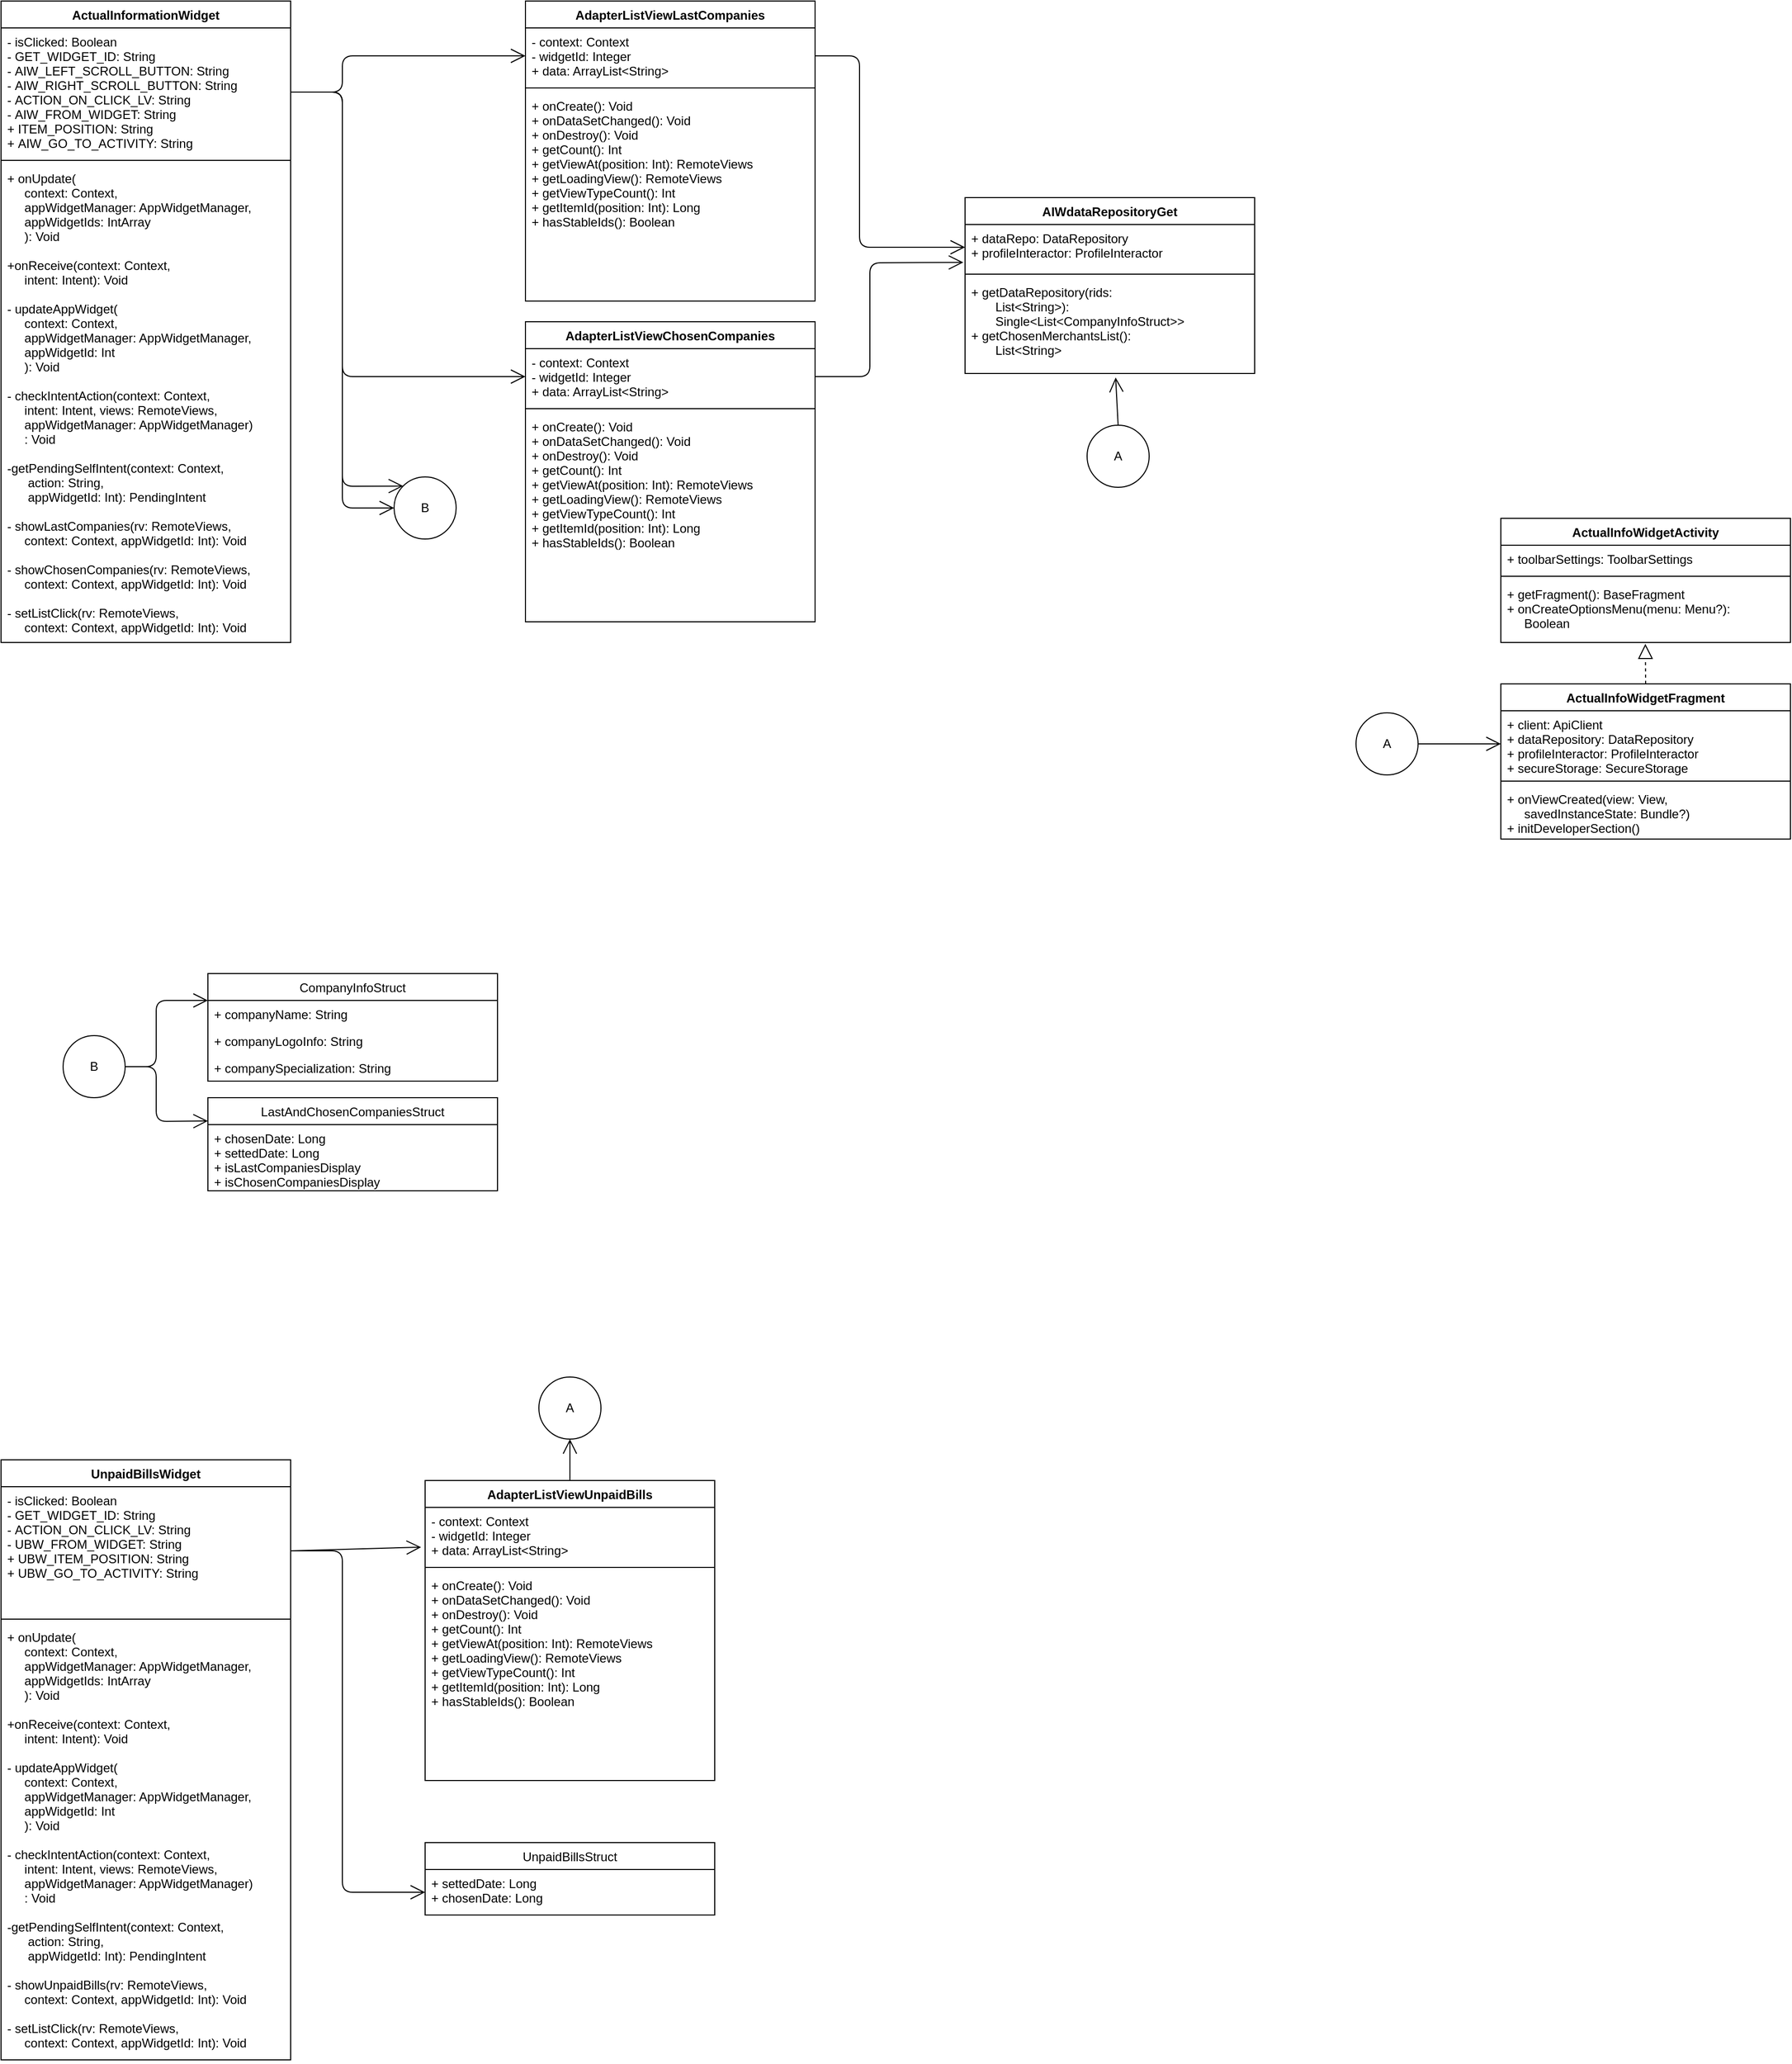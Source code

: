 <mxfile version="14.6.1" type="github">
  <diagram id="anAy9yI8WTqOqoTKuphk" name="Page-1">
    <mxGraphModel dx="1416" dy="682" grid="1" gridSize="10" guides="1" tooltips="1" connect="1" arrows="1" fold="1" page="1" pageScale="1" pageWidth="827" pageHeight="1169" math="0" shadow="0">
      <root>
        <mxCell id="0" />
        <mxCell id="1" parent="0" />
        <mxCell id="Z3jmQzQCZ1PrEpi4vK5F-1" value="AIWdataRepositoryGet" style="swimlane;fontStyle=1;align=center;verticalAlign=top;childLayout=stackLayout;horizontal=1;startSize=26;horizontalStack=0;resizeParent=1;resizeParentMax=0;resizeLast=0;collapsible=1;marginBottom=0;" parent="1" vertex="1">
          <mxGeometry x="972" y="230" width="280" height="170" as="geometry" />
        </mxCell>
        <mxCell id="Z3jmQzQCZ1PrEpi4vK5F-2" value="+ dataRepo: DataRepository&#xa;+ profileInteractor: ProfileInteractor" style="text;strokeColor=none;fillColor=none;align=left;verticalAlign=top;spacingLeft=4;spacingRight=4;overflow=hidden;rotatable=0;points=[[0,0.5],[1,0.5]];portConstraint=eastwest;" parent="Z3jmQzQCZ1PrEpi4vK5F-1" vertex="1">
          <mxGeometry y="26" width="280" height="44" as="geometry" />
        </mxCell>
        <mxCell id="Z3jmQzQCZ1PrEpi4vK5F-3" value="" style="line;strokeWidth=1;fillColor=none;align=left;verticalAlign=middle;spacingTop=-1;spacingLeft=3;spacingRight=3;rotatable=0;labelPosition=right;points=[];portConstraint=eastwest;" parent="Z3jmQzQCZ1PrEpi4vK5F-1" vertex="1">
          <mxGeometry y="70" width="280" height="8" as="geometry" />
        </mxCell>
        <mxCell id="Z3jmQzQCZ1PrEpi4vK5F-4" value="+ getDataRepository(rids: &#xa;       List&lt;String&gt;): &#xa;       Single&lt;List&lt;CompanyInfoStruct&gt;&gt;&#xa;+ getChosenMerchantsList(): &#xa;       List&lt;String&gt;" style="text;strokeColor=none;fillColor=none;align=left;verticalAlign=top;spacingLeft=4;spacingRight=4;overflow=hidden;rotatable=0;points=[[0,0.5],[1,0.5]];portConstraint=eastwest;" parent="Z3jmQzQCZ1PrEpi4vK5F-1" vertex="1">
          <mxGeometry y="78" width="280" height="92" as="geometry" />
        </mxCell>
        <mxCell id="Z3jmQzQCZ1PrEpi4vK5F-5" value="ActualInfoWidgetActivity" style="swimlane;fontStyle=1;align=center;verticalAlign=top;childLayout=stackLayout;horizontal=1;startSize=26;horizontalStack=0;resizeParent=1;resizeParentMax=0;resizeLast=0;collapsible=1;marginBottom=0;" parent="1" vertex="1">
          <mxGeometry x="1490" y="540" width="280" height="120" as="geometry" />
        </mxCell>
        <mxCell id="Z3jmQzQCZ1PrEpi4vK5F-6" value="+ toolbarSettings: ToolbarSettings&#xa;" style="text;strokeColor=none;fillColor=none;align=left;verticalAlign=top;spacingLeft=4;spacingRight=4;overflow=hidden;rotatable=0;points=[[0,0.5],[1,0.5]];portConstraint=eastwest;" parent="Z3jmQzQCZ1PrEpi4vK5F-5" vertex="1">
          <mxGeometry y="26" width="280" height="26" as="geometry" />
        </mxCell>
        <mxCell id="Z3jmQzQCZ1PrEpi4vK5F-7" value="" style="line;strokeWidth=1;fillColor=none;align=left;verticalAlign=middle;spacingTop=-1;spacingLeft=3;spacingRight=3;rotatable=0;labelPosition=right;points=[];portConstraint=eastwest;" parent="Z3jmQzQCZ1PrEpi4vK5F-5" vertex="1">
          <mxGeometry y="52" width="280" height="8" as="geometry" />
        </mxCell>
        <mxCell id="Z3jmQzQCZ1PrEpi4vK5F-8" value="+ getFragment(): BaseFragment&#xa;+ onCreateOptionsMenu(menu: Menu?):&#xa;     Boolean" style="text;strokeColor=none;fillColor=none;align=left;verticalAlign=top;spacingLeft=4;spacingRight=4;overflow=hidden;rotatable=0;points=[[0,0.5],[1,0.5]];portConstraint=eastwest;" parent="Z3jmQzQCZ1PrEpi4vK5F-5" vertex="1">
          <mxGeometry y="60" width="280" height="60" as="geometry" />
        </mxCell>
        <mxCell id="Z3jmQzQCZ1PrEpi4vK5F-9" value="ActualInfoWidgetFragment" style="swimlane;fontStyle=1;align=center;verticalAlign=top;childLayout=stackLayout;horizontal=1;startSize=26;horizontalStack=0;resizeParent=1;resizeParentMax=0;resizeLast=0;collapsible=1;marginBottom=0;" parent="1" vertex="1">
          <mxGeometry x="1490" y="700" width="280" height="150" as="geometry" />
        </mxCell>
        <mxCell id="Z3jmQzQCZ1PrEpi4vK5F-10" value="+ client: ApiClient&#xa;+ dataRepository: DataRepository&#xa;+ profileInteractor: ProfileInteractor&#xa;+ secureStorage: SecureStorage&#xa;" style="text;strokeColor=none;fillColor=none;align=left;verticalAlign=top;spacingLeft=4;spacingRight=4;overflow=hidden;rotatable=0;points=[[0,0.5],[1,0.5]];portConstraint=eastwest;" parent="Z3jmQzQCZ1PrEpi4vK5F-9" vertex="1">
          <mxGeometry y="26" width="280" height="64" as="geometry" />
        </mxCell>
        <mxCell id="Z3jmQzQCZ1PrEpi4vK5F-11" value="" style="line;strokeWidth=1;fillColor=none;align=left;verticalAlign=middle;spacingTop=-1;spacingLeft=3;spacingRight=3;rotatable=0;labelPosition=right;points=[];portConstraint=eastwest;" parent="Z3jmQzQCZ1PrEpi4vK5F-9" vertex="1">
          <mxGeometry y="90" width="280" height="8" as="geometry" />
        </mxCell>
        <mxCell id="Z3jmQzQCZ1PrEpi4vK5F-12" value="+ onViewCreated(view: View, &#xa;     savedInstanceState: Bundle?)&#xa;+ initDeveloperSection()" style="text;strokeColor=none;fillColor=none;align=left;verticalAlign=top;spacingLeft=4;spacingRight=4;overflow=hidden;rotatable=0;points=[[0,0.5],[1,0.5]];portConstraint=eastwest;" parent="Z3jmQzQCZ1PrEpi4vK5F-9" vertex="1">
          <mxGeometry y="98" width="280" height="52" as="geometry" />
        </mxCell>
        <mxCell id="Z3jmQzQCZ1PrEpi4vK5F-13" value="ActualInformationWidget" style="swimlane;fontStyle=1;align=center;verticalAlign=top;childLayout=stackLayout;horizontal=1;startSize=26;horizontalStack=0;resizeParent=1;resizeParentMax=0;resizeLast=0;collapsible=1;marginBottom=0;" parent="1" vertex="1">
          <mxGeometry x="40" y="40" width="280" height="620" as="geometry" />
        </mxCell>
        <mxCell id="Z3jmQzQCZ1PrEpi4vK5F-14" value="- isClicked: Boolean&#xa;- GET_WIDGET_ID: String&#xa;- AIW_LEFT_SCROLL_BUTTON: String&#xa;- AIW_RIGHT_SCROLL_BUTTON: String&#xa;- ACTION_ON_CLICK_LV: String&#xa;- AIW_FROM_WIDGET: String&#xa;+ ITEM_POSITION: String&#xa;+ AIW_GO_TO_ACTIVITY: String" style="text;strokeColor=none;fillColor=none;align=left;verticalAlign=top;spacingLeft=4;spacingRight=4;overflow=hidden;rotatable=0;points=[[0,0.5],[1,0.5]];portConstraint=eastwest;" parent="Z3jmQzQCZ1PrEpi4vK5F-13" vertex="1">
          <mxGeometry y="26" width="280" height="124" as="geometry" />
        </mxCell>
        <mxCell id="Z3jmQzQCZ1PrEpi4vK5F-15" value="" style="line;strokeWidth=1;fillColor=none;align=left;verticalAlign=middle;spacingTop=-1;spacingLeft=3;spacingRight=3;rotatable=0;labelPosition=right;points=[];portConstraint=eastwest;" parent="Z3jmQzQCZ1PrEpi4vK5F-13" vertex="1">
          <mxGeometry y="150" width="280" height="8" as="geometry" />
        </mxCell>
        <mxCell id="Z3jmQzQCZ1PrEpi4vK5F-16" value="+ onUpdate(&#xa;     context: Context,&#xa;     appWidgetManager: AppWidgetManager,&#xa;     appWidgetIds: IntArray&#xa;     ): Void &#xa;&#xa;+onReceive(context: Context, &#xa;     intent: Intent): Void&#xa;&#xa;- updateAppWidget(&#xa;     context: Context,&#xa;     appWidgetManager: AppWidgetManager,&#xa;     appWidgetId: Int&#xa;     ): Void&#xa;&#xa;- checkIntentAction(context: Context, &#xa;     intent: Intent, views: RemoteViews, &#xa;     appWidgetManager: AppWidgetManager)&#xa;     : Void &#xa;&#xa;-getPendingSelfIntent(context: Context,&#xa;      action: String,&#xa;      appWidgetId: Int): PendingIntent&#xa;&#xa;- showLastCompanies(rv: RemoteViews, &#xa;     context: Context, appWidgetId: Int): Void&#xa;&#xa;- showChosenCompanies(rv: RemoteViews, &#xa;     context: Context, appWidgetId: Int): Void&#xa;&#xa;- setListClick(rv: RemoteViews, &#xa;     context: Context, appWidgetId: Int): Void" style="text;strokeColor=none;fillColor=none;align=left;verticalAlign=top;spacingLeft=4;spacingRight=4;overflow=hidden;rotatable=0;points=[[0,0.5],[1,0.5]];portConstraint=eastwest;" parent="Z3jmQzQCZ1PrEpi4vK5F-13" vertex="1">
          <mxGeometry y="158" width="280" height="462" as="geometry" />
        </mxCell>
        <mxCell id="Z3jmQzQCZ1PrEpi4vK5F-17" value="CompanyInfoStruct" style="swimlane;fontStyle=0;childLayout=stackLayout;horizontal=1;startSize=26;fillColor=none;horizontalStack=0;resizeParent=1;resizeParentMax=0;resizeLast=0;collapsible=1;marginBottom=0;" parent="1" vertex="1">
          <mxGeometry x="240" y="980" width="280" height="104" as="geometry" />
        </mxCell>
        <mxCell id="Z3jmQzQCZ1PrEpi4vK5F-18" value="+ companyName: String" style="text;strokeColor=none;fillColor=none;align=left;verticalAlign=top;spacingLeft=4;spacingRight=4;overflow=hidden;rotatable=0;points=[[0,0.5],[1,0.5]];portConstraint=eastwest;" parent="Z3jmQzQCZ1PrEpi4vK5F-17" vertex="1">
          <mxGeometry y="26" width="280" height="26" as="geometry" />
        </mxCell>
        <mxCell id="Z3jmQzQCZ1PrEpi4vK5F-19" value="+ companyLogoInfo: String" style="text;strokeColor=none;fillColor=none;align=left;verticalAlign=top;spacingLeft=4;spacingRight=4;overflow=hidden;rotatable=0;points=[[0,0.5],[1,0.5]];portConstraint=eastwest;" parent="Z3jmQzQCZ1PrEpi4vK5F-17" vertex="1">
          <mxGeometry y="52" width="280" height="26" as="geometry" />
        </mxCell>
        <mxCell id="Z3jmQzQCZ1PrEpi4vK5F-20" value="+ companySpecialization: String" style="text;strokeColor=none;fillColor=none;align=left;verticalAlign=top;spacingLeft=4;spacingRight=4;overflow=hidden;rotatable=0;points=[[0,0.5],[1,0.5]];portConstraint=eastwest;" parent="Z3jmQzQCZ1PrEpi4vK5F-17" vertex="1">
          <mxGeometry y="78" width="280" height="26" as="geometry" />
        </mxCell>
        <mxCell id="Z3jmQzQCZ1PrEpi4vK5F-21" value="LastAndChosenCompaniesStruct" style="swimlane;fontStyle=0;childLayout=stackLayout;horizontal=1;startSize=26;fillColor=none;horizontalStack=0;resizeParent=1;resizeParentMax=0;resizeLast=0;collapsible=1;marginBottom=0;" parent="1" vertex="1">
          <mxGeometry x="240" y="1100" width="280" height="90" as="geometry" />
        </mxCell>
        <mxCell id="Z3jmQzQCZ1PrEpi4vK5F-22" value="+ chosenDate: Long&#xa;+ settedDate: Long&#xa;+ isLastCompaniesDisplay&#xa;+ isChosenCompaniesDisplay" style="text;strokeColor=none;fillColor=none;align=left;verticalAlign=top;spacingLeft=4;spacingRight=4;overflow=hidden;rotatable=0;points=[[0,0.5],[1,0.5]];portConstraint=eastwest;" parent="Z3jmQzQCZ1PrEpi4vK5F-21" vertex="1">
          <mxGeometry y="26" width="280" height="64" as="geometry" />
        </mxCell>
        <mxCell id="Z3jmQzQCZ1PrEpi4vK5F-26" value="UnpaidBillsStruct" style="swimlane;fontStyle=0;childLayout=stackLayout;horizontal=1;startSize=26;fillColor=none;horizontalStack=0;resizeParent=1;resizeParentMax=0;resizeLast=0;collapsible=1;marginBottom=0;" parent="1" vertex="1">
          <mxGeometry x="450" y="1820" width="280" height="70" as="geometry" />
        </mxCell>
        <mxCell id="Z3jmQzQCZ1PrEpi4vK5F-27" value="+ settedDate: Long&#xa;+ chosenDate: Long" style="text;strokeColor=none;fillColor=none;align=left;verticalAlign=top;spacingLeft=4;spacingRight=4;overflow=hidden;rotatable=0;points=[[0,0.5],[1,0.5]];portConstraint=eastwest;" parent="Z3jmQzQCZ1PrEpi4vK5F-26" vertex="1">
          <mxGeometry y="26" width="280" height="44" as="geometry" />
        </mxCell>
        <mxCell id="Z3jmQzQCZ1PrEpi4vK5F-30" value="UnpaidBillsWidget" style="swimlane;fontStyle=1;align=center;verticalAlign=top;childLayout=stackLayout;horizontal=1;startSize=26;horizontalStack=0;resizeParent=1;resizeParentMax=0;resizeLast=0;collapsible=1;marginBottom=0;" parent="1" vertex="1">
          <mxGeometry x="40" y="1450" width="280" height="580" as="geometry" />
        </mxCell>
        <mxCell id="Z3jmQzQCZ1PrEpi4vK5F-31" value="- isClicked: Boolean&#xa;- GET_WIDGET_ID: String&#xa;- ACTION_ON_CLICK_LV: String&#xa;- UBW_FROM_WIDGET: String&#xa;+ UBW_ITEM_POSITION: String&#xa;+ UBW_GO_TO_ACTIVITY: String" style="text;strokeColor=none;fillColor=none;align=left;verticalAlign=top;spacingLeft=4;spacingRight=4;overflow=hidden;rotatable=0;points=[[0,0.5],[1,0.5]];portConstraint=eastwest;" parent="Z3jmQzQCZ1PrEpi4vK5F-30" vertex="1">
          <mxGeometry y="26" width="280" height="124" as="geometry" />
        </mxCell>
        <mxCell id="Z3jmQzQCZ1PrEpi4vK5F-32" value="" style="line;strokeWidth=1;fillColor=none;align=left;verticalAlign=middle;spacingTop=-1;spacingLeft=3;spacingRight=3;rotatable=0;labelPosition=right;points=[];portConstraint=eastwest;" parent="Z3jmQzQCZ1PrEpi4vK5F-30" vertex="1">
          <mxGeometry y="150" width="280" height="8" as="geometry" />
        </mxCell>
        <mxCell id="Z3jmQzQCZ1PrEpi4vK5F-33" value="+ onUpdate(&#xa;     context: Context,&#xa;     appWidgetManager: AppWidgetManager,&#xa;     appWidgetIds: IntArray&#xa;     ): Void &#xa;&#xa;+onReceive(context: Context, &#xa;     intent: Intent): Void&#xa;&#xa;- updateAppWidget(&#xa;     context: Context,&#xa;     appWidgetManager: AppWidgetManager,&#xa;     appWidgetId: Int&#xa;     ): Void&#xa;&#xa;- checkIntentAction(context: Context, &#xa;     intent: Intent, views: RemoteViews, &#xa;     appWidgetManager: AppWidgetManager)&#xa;     : Void &#xa;&#xa;-getPendingSelfIntent(context: Context,&#xa;      action: String,&#xa;      appWidgetId: Int): PendingIntent&#xa;&#xa;- showUnpaidBills(rv: RemoteViews, &#xa;     context: Context, appWidgetId: Int): Void&#xa;&#xa;- setListClick(rv: RemoteViews, &#xa;     context: Context, appWidgetId: Int): Void" style="text;strokeColor=none;fillColor=none;align=left;verticalAlign=top;spacingLeft=4;spacingRight=4;overflow=hidden;rotatable=0;points=[[0,0.5],[1,0.5]];portConstraint=eastwest;" parent="Z3jmQzQCZ1PrEpi4vK5F-30" vertex="1">
          <mxGeometry y="158" width="280" height="422" as="geometry" />
        </mxCell>
        <mxCell id="Z3jmQzQCZ1PrEpi4vK5F-34" value="AdapterListViewChosenCompanies" style="swimlane;fontStyle=1;align=center;verticalAlign=top;childLayout=stackLayout;horizontal=1;startSize=26;horizontalStack=0;resizeParent=1;resizeParentMax=0;resizeLast=0;collapsible=1;marginBottom=0;" parent="1" vertex="1">
          <mxGeometry x="547" y="350" width="280" height="290" as="geometry" />
        </mxCell>
        <mxCell id="Z3jmQzQCZ1PrEpi4vK5F-35" value="- context: Context&#xa;- widgetId: Integer&#xa;+ data: ArrayList&lt;String&gt;" style="text;strokeColor=none;fillColor=none;align=left;verticalAlign=top;spacingLeft=4;spacingRight=4;overflow=hidden;rotatable=0;points=[[0,0.5],[1,0.5]];portConstraint=eastwest;" parent="Z3jmQzQCZ1PrEpi4vK5F-34" vertex="1">
          <mxGeometry y="26" width="280" height="54" as="geometry" />
        </mxCell>
        <mxCell id="Z3jmQzQCZ1PrEpi4vK5F-36" value="" style="line;strokeWidth=1;fillColor=none;align=left;verticalAlign=middle;spacingTop=-1;spacingLeft=3;spacingRight=3;rotatable=0;labelPosition=right;points=[];portConstraint=eastwest;" parent="Z3jmQzQCZ1PrEpi4vK5F-34" vertex="1">
          <mxGeometry y="80" width="280" height="8" as="geometry" />
        </mxCell>
        <mxCell id="Z3jmQzQCZ1PrEpi4vK5F-37" value="+ onCreate(): Void&#xa;+ onDataSetChanged(): Void&#xa;+ onDestroy(): Void&#xa;+ getCount(): Int&#xa;+ getViewAt(position: Int): RemoteViews&#xa;+ getLoadingView(): RemoteViews&#xa;+ getViewTypeCount(): Int&#xa;+ getItemId(position: Int): Long&#xa;+ hasStableIds(): Boolean" style="text;strokeColor=none;fillColor=none;align=left;verticalAlign=top;spacingLeft=4;spacingRight=4;overflow=hidden;rotatable=0;points=[[0,0.5],[1,0.5]];portConstraint=eastwest;" parent="Z3jmQzQCZ1PrEpi4vK5F-34" vertex="1">
          <mxGeometry y="88" width="280" height="202" as="geometry" />
        </mxCell>
        <mxCell id="Z3jmQzQCZ1PrEpi4vK5F-38" value="AdapterListViewLastCompanies" style="swimlane;fontStyle=1;align=center;verticalAlign=top;childLayout=stackLayout;horizontal=1;startSize=26;horizontalStack=0;resizeParent=1;resizeParentMax=0;resizeLast=0;collapsible=1;marginBottom=0;" parent="1" vertex="1">
          <mxGeometry x="547" y="40" width="280" height="290" as="geometry" />
        </mxCell>
        <mxCell id="Z3jmQzQCZ1PrEpi4vK5F-39" value="- context: Context&#xa;- widgetId: Integer&#xa;+ data: ArrayList&lt;String&gt;" style="text;strokeColor=none;fillColor=none;align=left;verticalAlign=top;spacingLeft=4;spacingRight=4;overflow=hidden;rotatable=0;points=[[0,0.5],[1,0.5]];portConstraint=eastwest;" parent="Z3jmQzQCZ1PrEpi4vK5F-38" vertex="1">
          <mxGeometry y="26" width="280" height="54" as="geometry" />
        </mxCell>
        <mxCell id="Z3jmQzQCZ1PrEpi4vK5F-40" value="" style="line;strokeWidth=1;fillColor=none;align=left;verticalAlign=middle;spacingTop=-1;spacingLeft=3;spacingRight=3;rotatable=0;labelPosition=right;points=[];portConstraint=eastwest;" parent="Z3jmQzQCZ1PrEpi4vK5F-38" vertex="1">
          <mxGeometry y="80" width="280" height="8" as="geometry" />
        </mxCell>
        <mxCell id="Z3jmQzQCZ1PrEpi4vK5F-41" value="+ onCreate(): Void&#xa;+ onDataSetChanged(): Void&#xa;+ onDestroy(): Void&#xa;+ getCount(): Int&#xa;+ getViewAt(position: Int): RemoteViews&#xa;+ getLoadingView(): RemoteViews&#xa;+ getViewTypeCount(): Int&#xa;+ getItemId(position: Int): Long&#xa;+ hasStableIds(): Boolean" style="text;strokeColor=none;fillColor=none;align=left;verticalAlign=top;spacingLeft=4;spacingRight=4;overflow=hidden;rotatable=0;points=[[0,0.5],[1,0.5]];portConstraint=eastwest;" parent="Z3jmQzQCZ1PrEpi4vK5F-38" vertex="1">
          <mxGeometry y="88" width="280" height="202" as="geometry" />
        </mxCell>
        <mxCell id="Z3jmQzQCZ1PrEpi4vK5F-42" value="AdapterListViewUnpaidBills" style="swimlane;fontStyle=1;align=center;verticalAlign=top;childLayout=stackLayout;horizontal=1;startSize=26;horizontalStack=0;resizeParent=1;resizeParentMax=0;resizeLast=0;collapsible=1;marginBottom=0;" parent="1" vertex="1">
          <mxGeometry x="450" y="1470" width="280" height="290" as="geometry" />
        </mxCell>
        <mxCell id="Z3jmQzQCZ1PrEpi4vK5F-43" value="- context: Context&#xa;- widgetId: Integer&#xa;+ data: ArrayList&lt;String&gt;" style="text;strokeColor=none;fillColor=none;align=left;verticalAlign=top;spacingLeft=4;spacingRight=4;overflow=hidden;rotatable=0;points=[[0,0.5],[1,0.5]];portConstraint=eastwest;" parent="Z3jmQzQCZ1PrEpi4vK5F-42" vertex="1">
          <mxGeometry y="26" width="280" height="54" as="geometry" />
        </mxCell>
        <mxCell id="Z3jmQzQCZ1PrEpi4vK5F-44" value="" style="line;strokeWidth=1;fillColor=none;align=left;verticalAlign=middle;spacingTop=-1;spacingLeft=3;spacingRight=3;rotatable=0;labelPosition=right;points=[];portConstraint=eastwest;" parent="Z3jmQzQCZ1PrEpi4vK5F-42" vertex="1">
          <mxGeometry y="80" width="280" height="8" as="geometry" />
        </mxCell>
        <mxCell id="Z3jmQzQCZ1PrEpi4vK5F-45" value="+ onCreate(): Void&#xa;+ onDataSetChanged(): Void&#xa;+ onDestroy(): Void&#xa;+ getCount(): Int&#xa;+ getViewAt(position: Int): RemoteViews&#xa;+ getLoadingView(): RemoteViews&#xa;+ getViewTypeCount(): Int&#xa;+ getItemId(position: Int): Long&#xa;+ hasStableIds(): Boolean" style="text;strokeColor=none;fillColor=none;align=left;verticalAlign=top;spacingLeft=4;spacingRight=4;overflow=hidden;rotatable=0;points=[[0,0.5],[1,0.5]];portConstraint=eastwest;" parent="Z3jmQzQCZ1PrEpi4vK5F-42" vertex="1">
          <mxGeometry y="88" width="280" height="202" as="geometry" />
        </mxCell>
        <mxCell id="T2P1ssfr1ydrcSsm6RWo-1" value="" style="endArrow=block;dashed=1;endFill=0;endSize=12;html=1;exitX=0.5;exitY=0;exitDx=0;exitDy=0;entryX=0.499;entryY=1.023;entryDx=0;entryDy=0;entryPerimeter=0;" edge="1" parent="1" source="Z3jmQzQCZ1PrEpi4vK5F-9" target="Z3jmQzQCZ1PrEpi4vK5F-8">
          <mxGeometry width="160" relative="1" as="geometry">
            <mxPoint x="1410" y="700" as="sourcePoint" />
            <mxPoint x="1570" y="700" as="targetPoint" />
          </mxGeometry>
        </mxCell>
        <mxCell id="T2P1ssfr1ydrcSsm6RWo-2" value="" style="endArrow=open;endFill=1;endSize=12;html=1;exitX=1;exitY=0.5;exitDx=0;exitDy=0;entryX=0;entryY=0.5;entryDx=0;entryDy=0;" edge="1" parent="1" source="Z3jmQzQCZ1PrEpi4vK5F-14" target="Z3jmQzQCZ1PrEpi4vK5F-39">
          <mxGeometry width="160" relative="1" as="geometry">
            <mxPoint x="500" y="410" as="sourcePoint" />
            <mxPoint x="660" y="410" as="targetPoint" />
            <Array as="points">
              <mxPoint x="370" y="128" />
              <mxPoint x="370" y="93" />
            </Array>
          </mxGeometry>
        </mxCell>
        <mxCell id="T2P1ssfr1ydrcSsm6RWo-3" value="" style="endArrow=open;endFill=1;endSize=12;html=1;exitX=1;exitY=0.5;exitDx=0;exitDy=0;entryX=0;entryY=0.5;entryDx=0;entryDy=0;" edge="1" parent="1" source="Z3jmQzQCZ1PrEpi4vK5F-14" target="Z3jmQzQCZ1PrEpi4vK5F-35">
          <mxGeometry width="160" relative="1" as="geometry">
            <mxPoint x="330" y="430" as="sourcePoint" />
            <mxPoint x="390" y="545" as="targetPoint" />
            <Array as="points">
              <mxPoint x="370" y="128" />
              <mxPoint x="370" y="403" />
            </Array>
          </mxGeometry>
        </mxCell>
        <mxCell id="T2P1ssfr1ydrcSsm6RWo-5" value="" style="endArrow=open;endFill=1;endSize=12;html=1;exitX=1;exitY=0.5;exitDx=0;exitDy=0;entryX=0;entryY=0.5;entryDx=0;entryDy=0;" edge="1" parent="1" source="Z3jmQzQCZ1PrEpi4vK5F-39" target="Z3jmQzQCZ1PrEpi4vK5F-2">
          <mxGeometry width="160" relative="1" as="geometry">
            <mxPoint x="680" y="310" as="sourcePoint" />
            <mxPoint x="840" y="310" as="targetPoint" />
            <Array as="points">
              <mxPoint x="870" y="93" />
              <mxPoint x="870" y="278" />
            </Array>
          </mxGeometry>
        </mxCell>
        <mxCell id="T2P1ssfr1ydrcSsm6RWo-6" value="" style="endArrow=open;endFill=1;endSize=12;html=1;entryX=-0.006;entryY=0.832;entryDx=0;entryDy=0;entryPerimeter=0;exitX=1;exitY=0.5;exitDx=0;exitDy=0;" edge="1" parent="1" source="Z3jmQzQCZ1PrEpi4vK5F-35" target="Z3jmQzQCZ1PrEpi4vK5F-2">
          <mxGeometry width="160" relative="1" as="geometry">
            <mxPoint x="680" y="410" as="sourcePoint" />
            <mxPoint x="840" y="410" as="targetPoint" />
            <Array as="points">
              <mxPoint x="880" y="403" />
              <mxPoint x="880" y="293" />
            </Array>
          </mxGeometry>
        </mxCell>
        <mxCell id="T2P1ssfr1ydrcSsm6RWo-7" value="" style="endArrow=open;endFill=1;endSize=12;html=1;entryX=-0.014;entryY=0.712;entryDx=0;entryDy=0;entryPerimeter=0;" edge="1" parent="1" target="Z3jmQzQCZ1PrEpi4vK5F-43">
          <mxGeometry width="160" relative="1" as="geometry">
            <mxPoint x="320" y="1538" as="sourcePoint" />
            <mxPoint x="810" y="1580" as="targetPoint" />
          </mxGeometry>
        </mxCell>
        <mxCell id="T2P1ssfr1ydrcSsm6RWo-8" value="" style="endArrow=open;endFill=1;endSize=12;html=1;exitX=1;exitY=0.5;exitDx=0;exitDy=0;entryX=0;entryY=0.5;entryDx=0;entryDy=0;" edge="1" parent="1" source="Z3jmQzQCZ1PrEpi4vK5F-31" target="Z3jmQzQCZ1PrEpi4vK5F-27">
          <mxGeometry width="160" relative="1" as="geometry">
            <mxPoint x="690" y="1720" as="sourcePoint" />
            <mxPoint x="850" y="1720" as="targetPoint" />
            <Array as="points">
              <mxPoint x="370" y="1538" />
              <mxPoint x="370" y="1868" />
            </Array>
          </mxGeometry>
        </mxCell>
        <mxCell id="T2P1ssfr1ydrcSsm6RWo-9" value="" style="endArrow=open;endFill=1;endSize=12;html=1;exitX=1;exitY=0.5;exitDx=0;exitDy=0;entryX=0;entryY=0.5;entryDx=0;entryDy=0;" edge="1" parent="1" source="Z3jmQzQCZ1PrEpi4vK5F-14" target="T2P1ssfr1ydrcSsm6RWo-20">
          <mxGeometry width="160" relative="1" as="geometry">
            <mxPoint x="690" y="450" as="sourcePoint" />
            <mxPoint x="520" y="640" as="targetPoint" />
            <Array as="points">
              <mxPoint x="370" y="128" />
              <mxPoint x="370" y="530" />
            </Array>
          </mxGeometry>
        </mxCell>
        <mxCell id="T2P1ssfr1ydrcSsm6RWo-10" value="" style="endArrow=open;endFill=1;endSize=12;html=1;exitX=1;exitY=0.5;exitDx=0;exitDy=0;entryX=0;entryY=0;entryDx=0;entryDy=0;" edge="1" parent="1" source="Z3jmQzQCZ1PrEpi4vK5F-14" target="T2P1ssfr1ydrcSsm6RWo-20">
          <mxGeometry width="160" relative="1" as="geometry">
            <mxPoint x="690" y="590" as="sourcePoint" />
            <mxPoint x="460" y="820" as="targetPoint" />
            <Array as="points">
              <mxPoint x="370" y="128" />
              <mxPoint x="370" y="509" />
            </Array>
          </mxGeometry>
        </mxCell>
        <mxCell id="T2P1ssfr1ydrcSsm6RWo-11" value="" style="endArrow=open;endFill=1;endSize=12;html=1;exitX=0.5;exitY=0;exitDx=0;exitDy=0;entryX=0.52;entryY=1.042;entryDx=0;entryDy=0;entryPerimeter=0;" edge="1" parent="1" source="T2P1ssfr1ydrcSsm6RWo-12" target="Z3jmQzQCZ1PrEpi4vK5F-4">
          <mxGeometry width="160" relative="1" as="geometry">
            <mxPoint x="880" y="520" as="sourcePoint" />
            <mxPoint x="1170" y="470" as="targetPoint" />
          </mxGeometry>
        </mxCell>
        <mxCell id="T2P1ssfr1ydrcSsm6RWo-12" value="A" style="ellipse;whiteSpace=wrap;html=1;aspect=fixed;" vertex="1" parent="1">
          <mxGeometry x="1090" y="450" width="60" height="60" as="geometry" />
        </mxCell>
        <mxCell id="T2P1ssfr1ydrcSsm6RWo-13" value="A" style="ellipse;whiteSpace=wrap;html=1;aspect=fixed;" vertex="1" parent="1">
          <mxGeometry x="560" y="1370" width="60" height="60" as="geometry" />
        </mxCell>
        <mxCell id="T2P1ssfr1ydrcSsm6RWo-14" value="" style="endArrow=open;endFill=1;endSize=12;html=1;exitX=0.5;exitY=0;exitDx=0;exitDy=0;entryX=0.5;entryY=1;entryDx=0;entryDy=0;" edge="1" parent="1" source="Z3jmQzQCZ1PrEpi4vK5F-42" target="T2P1ssfr1ydrcSsm6RWo-13">
          <mxGeometry width="160" relative="1" as="geometry">
            <mxPoint x="880" y="1350" as="sourcePoint" />
            <mxPoint x="1040" y="1350" as="targetPoint" />
          </mxGeometry>
        </mxCell>
        <mxCell id="T2P1ssfr1ydrcSsm6RWo-15" value="A" style="ellipse;whiteSpace=wrap;html=1;aspect=fixed;" vertex="1" parent="1">
          <mxGeometry x="1350" y="728" width="60" height="60" as="geometry" />
        </mxCell>
        <mxCell id="T2P1ssfr1ydrcSsm6RWo-16" value="" style="endArrow=open;endFill=1;endSize=12;html=1;entryX=0;entryY=0.5;entryDx=0;entryDy=0;exitX=1;exitY=0.5;exitDx=0;exitDy=0;" edge="1" parent="1" source="T2P1ssfr1ydrcSsm6RWo-15" target="Z3jmQzQCZ1PrEpi4vK5F-10">
          <mxGeometry width="160" relative="1" as="geometry">
            <mxPoint x="1310" y="810" as="sourcePoint" />
            <mxPoint x="1470" y="810" as="targetPoint" />
          </mxGeometry>
        </mxCell>
        <mxCell id="T2P1ssfr1ydrcSsm6RWo-17" value="B" style="ellipse;whiteSpace=wrap;html=1;aspect=fixed;" vertex="1" parent="1">
          <mxGeometry x="100" y="1040" width="60" height="60" as="geometry" />
        </mxCell>
        <mxCell id="T2P1ssfr1ydrcSsm6RWo-18" value="" style="endArrow=open;endFill=1;endSize=12;html=1;exitX=1;exitY=0.5;exitDx=0;exitDy=0;entryX=0;entryY=0.25;entryDx=0;entryDy=0;" edge="1" parent="1" source="T2P1ssfr1ydrcSsm6RWo-17" target="Z3jmQzQCZ1PrEpi4vK5F-17">
          <mxGeometry width="160" relative="1" as="geometry">
            <mxPoint x="730" y="950" as="sourcePoint" />
            <mxPoint x="890" y="950" as="targetPoint" />
            <Array as="points">
              <mxPoint x="190" y="1070" />
              <mxPoint x="190" y="1006" />
            </Array>
          </mxGeometry>
        </mxCell>
        <mxCell id="T2P1ssfr1ydrcSsm6RWo-19" value="" style="endArrow=open;endFill=1;endSize=12;html=1;exitX=1;exitY=0.5;exitDx=0;exitDy=0;entryX=0;entryY=0.25;entryDx=0;entryDy=0;" edge="1" parent="1" source="T2P1ssfr1ydrcSsm6RWo-17" target="Z3jmQzQCZ1PrEpi4vK5F-21">
          <mxGeometry width="160" relative="1" as="geometry">
            <mxPoint x="730" y="950" as="sourcePoint" />
            <mxPoint x="890" y="950" as="targetPoint" />
            <Array as="points">
              <mxPoint x="190" y="1070" />
              <mxPoint x="190" y="1123" />
            </Array>
          </mxGeometry>
        </mxCell>
        <mxCell id="T2P1ssfr1ydrcSsm6RWo-20" value="B" style="ellipse;whiteSpace=wrap;html=1;aspect=fixed;" vertex="1" parent="1">
          <mxGeometry x="420" y="500" width="60" height="60" as="geometry" />
        </mxCell>
      </root>
    </mxGraphModel>
  </diagram>
</mxfile>

